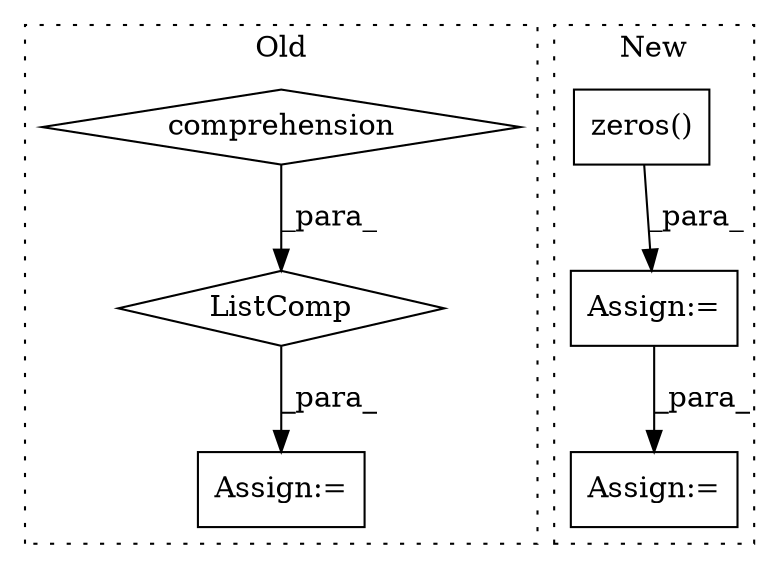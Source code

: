 digraph G {
subgraph cluster0 {
1 [label="ListComp" a="106" s="7881" l="60" shape="diamond"];
3 [label="comprehension" a="45" s="7908" l="3" shape="diamond"];
5 [label="Assign:=" a="68" s="7959" l="3" shape="box"];
label = "Old";
style="dotted";
}
subgraph cluster1 {
2 [label="zeros()" a="75" s="7880,7913" l="12,1" shape="box"];
4 [label="Assign:=" a="68" s="8172" l="4" shape="box"];
6 [label="Assign:=" a="68" s="7877" l="3" shape="box"];
label = "New";
style="dotted";
}
1 -> 5 [label="_para_"];
2 -> 6 [label="_para_"];
3 -> 1 [label="_para_"];
6 -> 4 [label="_para_"];
}